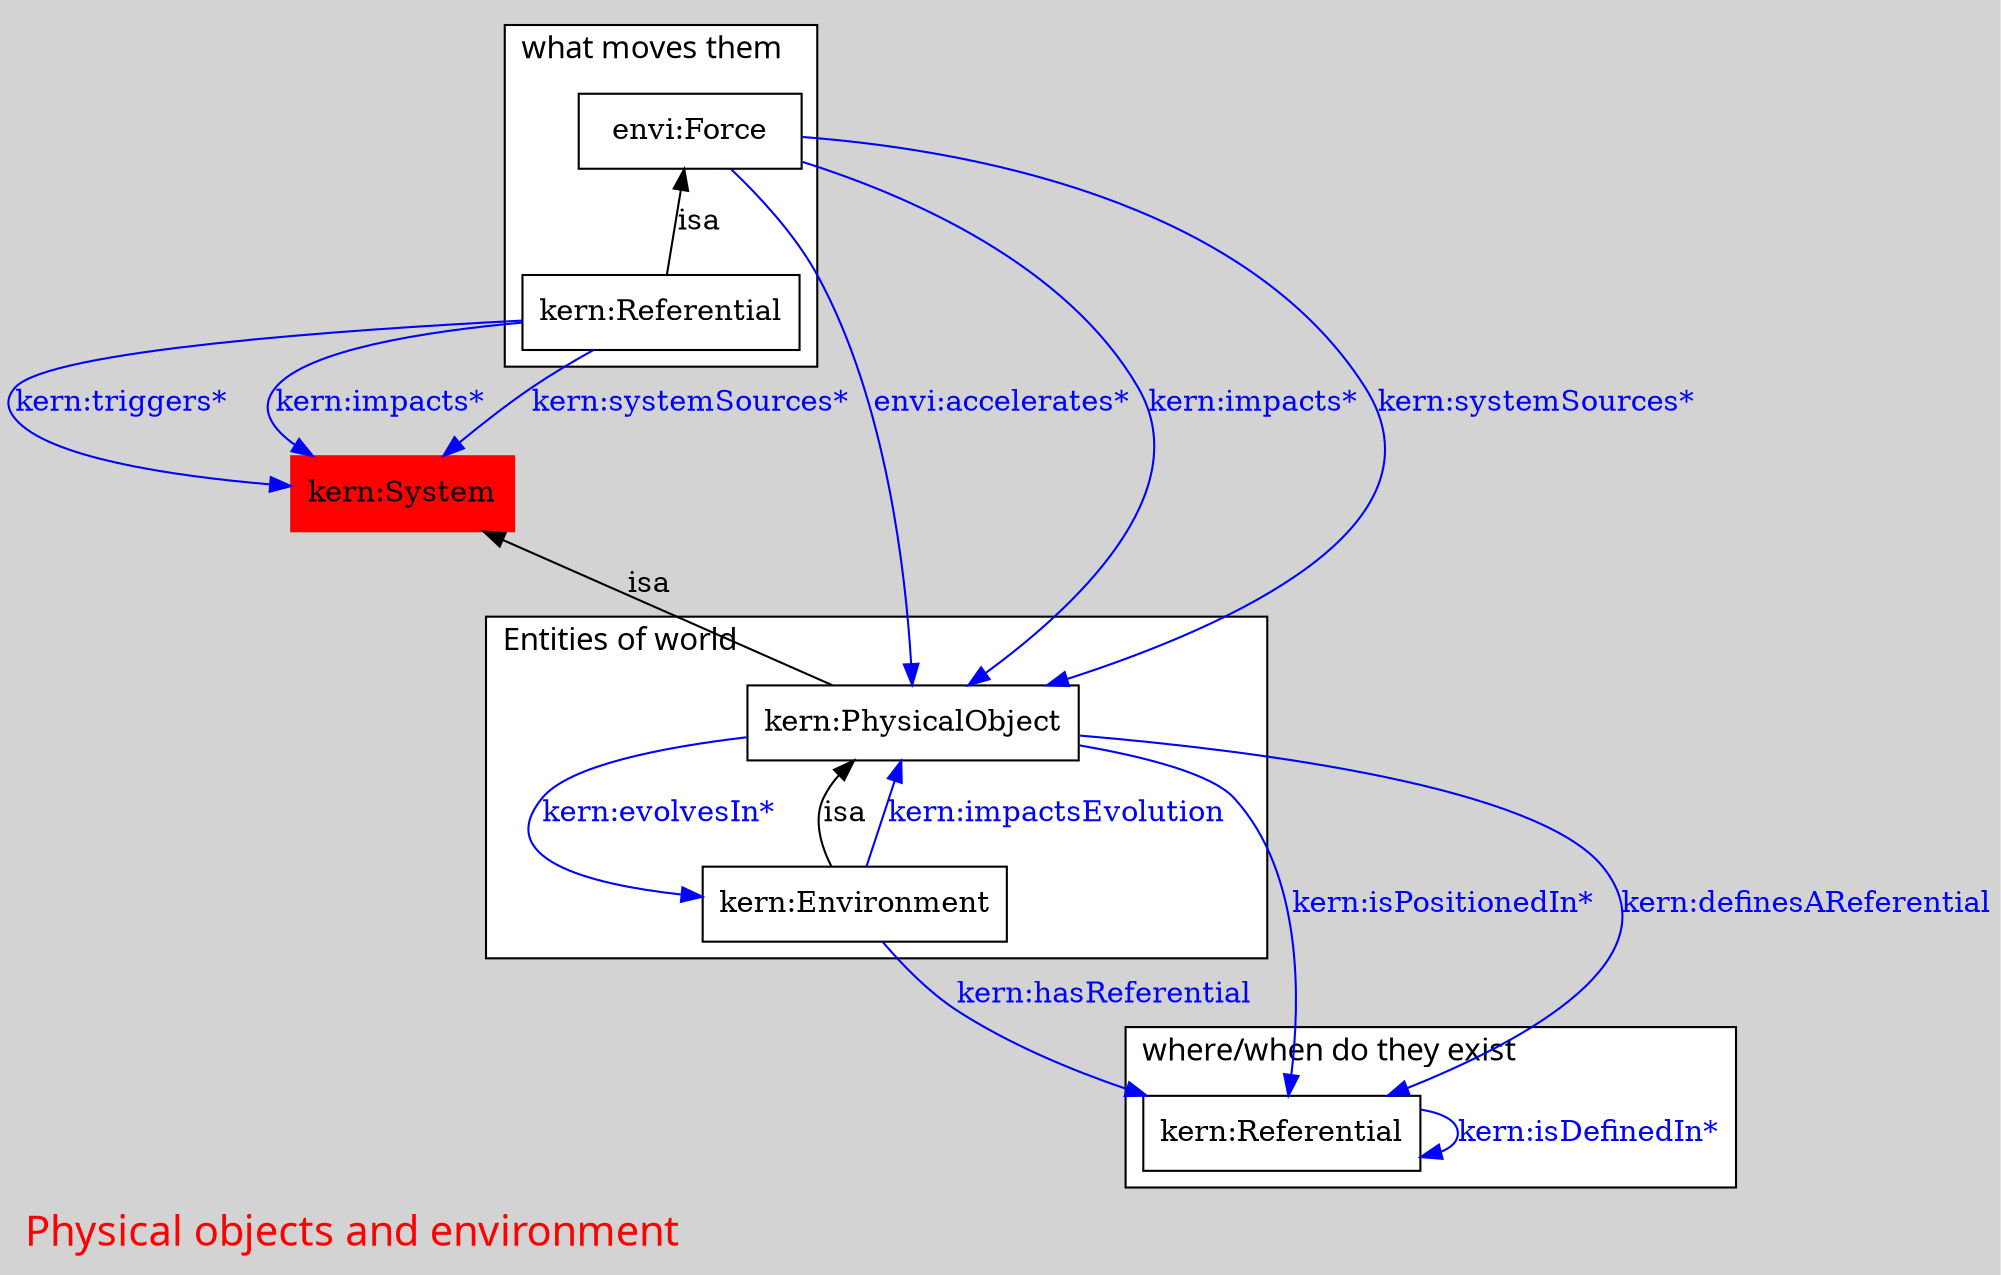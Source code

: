 digraph Proteus {
	label="Physical objects and environment"
	fontname="Arial-Bold";
	labeljust=left;
	fontsize=20;
	fontcolor=red;
	bgcolor=lightgrey;
	"System" [label="kern:System", shape=box, style=filled, color=red, fontcolor="0.0,0.0,0.0", width="1.4792", height="0.5"];
	subgraph cluster0 {
		label="Entities of world"
		fontname="Arial-Bold";
		labeljust=left;
		fontsize=15;
		fontcolor=black;
		bgcolor=white;
		"PhysicalObject" [label="kern:PhysicalObject", shape=box, color="0.0,0.0,0.0", fontcolor="0.0,0.0,0.0", width="1.8125", height="0.5"];
		"Environment" [label="kern:Environment", shape=box, color="0.0,0.0,0.0", fontcolor="0.0,0.0,0.0", width="1.6944", height="0.5"];
	}
	subgraph cluster1 {
		label="where/when do they exist"
		fontname="Arial-Bold";
		labeljust=left;
		fontsize=15;
		fontcolor=black;
		bgcolor=white;
		"Referential" [label="kern:Referential", shape=box, color="0.0,0.0,0.0", fontcolor="0.0,0.0,0.0", width="1.4792", height="0.5"];
	}
	subgraph cluster2 {
		label="what moves them"
		fontname="Arial-Bold";
		labeljust=left;
		fontsize=15;
		fontcolor=black;
		bgcolor=white;
		"Interaction" [label="kern:Referential", shape=box, color="0.0,0.0,0.0", fontcolor="0.0,0.0,0.0", width="1.4792", height="0.5"];
		"Force" [label="envi:Force", shape=box, color="0.0,0.0,0.0", fontcolor="0.0,0.0,0.0", width="1.4792", height="0.5"];
	}
	"Force" -> "Interaction" [label=isa, color="0.0,0.0,0.0", fontcolor="0.0,0.0,0.0", dir=back];
	"Force" -> "PhysicalObject" [style=filled, label="envi:accelerates*", color="0.6666667,1.0,1.0", fontcolor="0.6666667,1.0,1.0"];
	"Force" -> "PhysicalObject" [style=filled, label="kern:impacts*", color="0.6666667,1.0,1.0", fontcolor="0.6666667,1.0,1.0"];
	"Force" -> "PhysicalObject" [style=filled, label="kern:systemSources*", color="0.6666667,1.0,1.0", fontcolor="0.6666667,1.0,1.0"];
	"Interaction" -> "System" [style=filled, label="kern:triggers*", color="0.6666667,1.0,1.0", fontcolor="0.6666667,1.0,1.0"];
	"Interaction" -> "System" [style=filled, label="kern:impacts*", color="0.6666667,1.0,1.0", fontcolor="0.6666667,1.0,1.0"];
	"Interaction" -> "System" [style=filled, label="kern:systemSources*", color="0.6666667,1.0,1.0", fontcolor="0.6666667,1.0,1.0"];
	"Referential" -> "Referential" [style=filled, label="kern:isDefinedIn*", color="0.6666667,1.0,1.0", fontcolor="0.6666667,1.0,1.0"];
	"System" -> "PhysicalObject" [label=isa, color="0.0,0.0,0.0", fontcolor="0.0,0.0,0.0", dir=back];
	"PhysicalObject" -> "Referential" [style=filled, label="kern:isPositionedIn*", color="0.6666667,1.0,1.0", fontcolor="0.6666667,1.0,1.0"];
	"PhysicalObject" -> "Environment" [style=filled, label="kern:evolvesIn*", color="0.6666667,1.0,1.0", fontcolor="0.6666667,1.0,1.0"];
	"PhysicalObject" -> "Referential" [style=filled, label="kern:definesAReferential", color="0.6666667,1.0,1.0", fontcolor="0.6666667,1.0,1.0"];
	"PhysicalObject" -> "Environment" [label=isa, color="0.0,0.0,0.0", fontcolor="0.0,0.0,0.0", dir=back];
	"Environment" -> "PhysicalObject" [style=filled, label="kern:impactsEvolution", color="0.6666667,1.0,1.0", fontcolor="0.6666667,1.0,1.0"];
	"Environment" -> "Referential" [style=filled, label="kern:hasReferential", color="0.6666667,1.0,1.0", fontcolor="0.6666667,1.0,1.0"];
}
